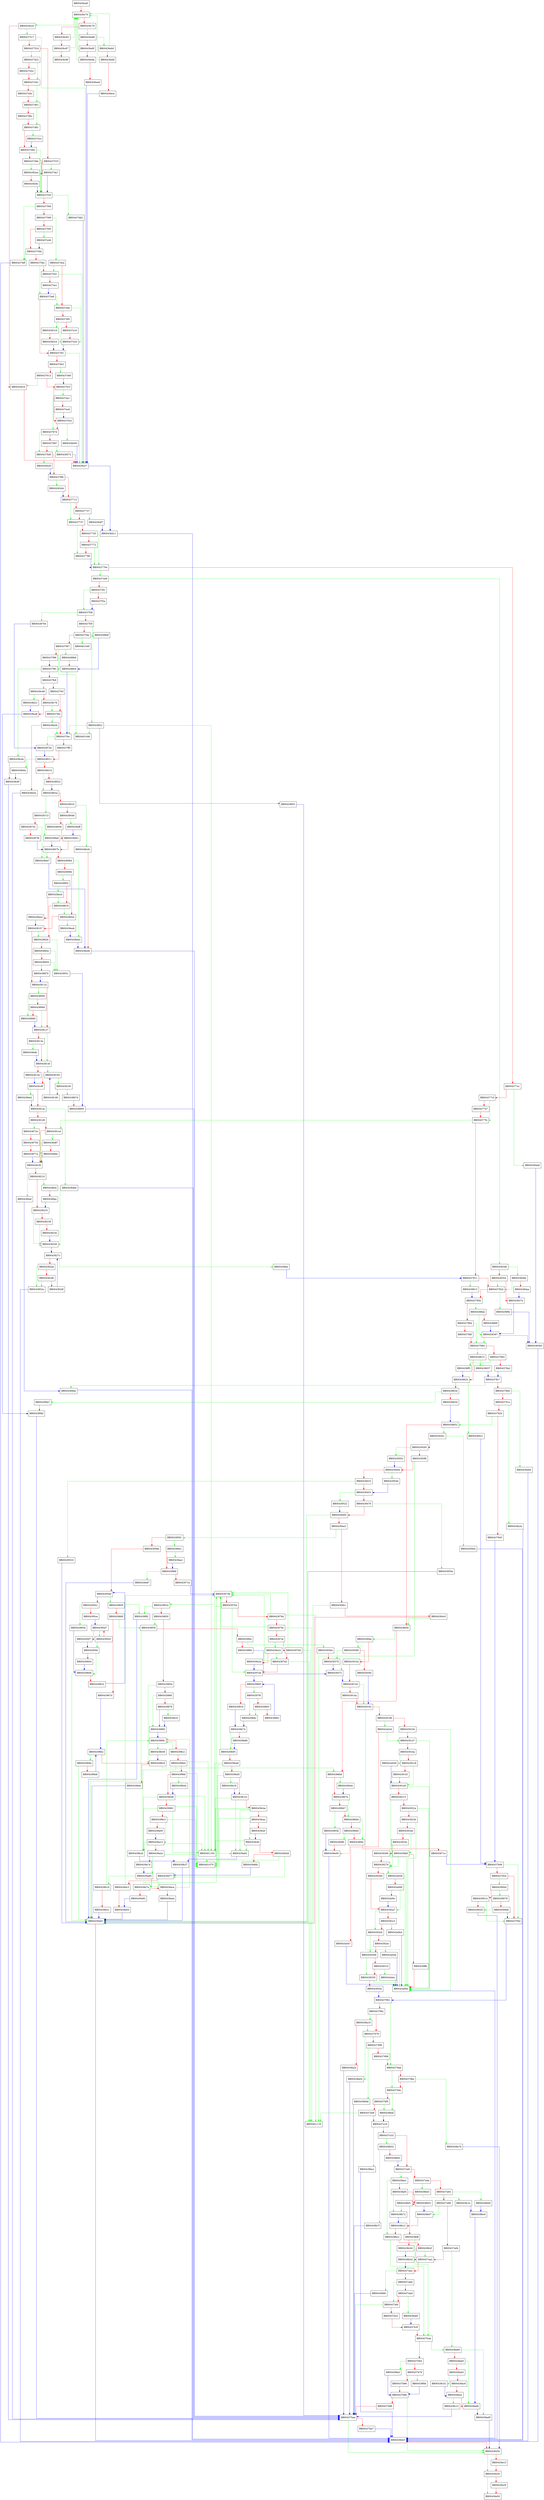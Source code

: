 digraph req_main {
  node [shape="box"];
  graph [splines=ortho];
  BB00436a40 -> BB00436c70 [color="red"];
  BB00436c70 -> BB00436cc0 [color="green"];
  BB00436c70 -> BB00436c79 [color="red"];
  BB00436c79 -> BB00436e88 [color="green"];
  BB00436c79 -> BB00436c82 [color="red"];
  BB00436c82 -> BB00436c70 [color="green"];
  BB00436c82 -> BB00436c87 [color="red"];
  BB00436c87 -> BB00436c70 [color="green"];
  BB00436c87 -> BB00436c8f [color="red"];
  BB00436cc0 -> BB00437517 [color="green"];
  BB00436cc0 -> BB00436ccf [color="red"];
  BB00436ccf -> BB00436ce7 [color="red"];
  BB00436ce7 -> BB00436d11 [color="blue"];
  BB00436d11 -> BB00436d2f [color="blue"];
  BB00436d2f -> BB00436d3b [color="red"];
  BB00436d3b -> BB00436e30 [color="green"];
  BB00436d3b -> BB00436e1f [color="red"];
  BB00436e1f -> BB00436e30 [color="red"];
  BB00436e30 -> BB00436e50 [color="green"];
  BB00436e30 -> BB00436e3f [color="red"];
  BB00436e3f -> BB00436e50 [color="red"];
  BB00436e88 -> BB00436eb0 [color="green"];
  BB00436e88 -> BB00436e8f [color="red"];
  BB00436e8f -> BB00436c70 [color="green"];
  BB00436e8f -> BB00436e9a [color="red"];
  BB00436e9a -> BB00436c70 [color="green"];
  BB00436e9a -> BB00436ea9 [color="red"];
  BB00436ea9 -> BB00436ce7 [color="blue"];
  BB00436eb0 -> BB00436c70 [color="green"];
  BB00436eb0 -> BB00436ebf [color="red"];
  BB00436ebf -> BB00436c70 [color="green"];
  BB00436ebf -> BB00436ece [color="red"];
  BB00436ece -> BB00436ce7 [color="blue"];
  BB00437517 -> BB00436ce7 [color="green"];
  BB00437517 -> BB00437524 [color="red"];
  BB00437524 -> BB00437d22 [color="green"];
  BB00437524 -> BB00437533 [color="red"];
  BB00437533 -> BB00437da7 [color="green"];
  BB00437533 -> BB0043753f [color="red"];
  BB0043753f -> BB00437db2 [color="green"];
  BB0043753f -> BB00437566 [color="red"];
  BB00437566 -> BB00437bff [color="green"];
  BB00437566 -> BB00437589 [color="red"];
  BB00437589 -> BB00437dca [color="green"];
  BB00437589 -> BB00437595 [color="red"];
  BB00437595 -> BB00437e46 [color="green"];
  BB00437595 -> BB0043759d [color="red"];
  BB0043759d -> BB00437bff [color="green"];
  BB0043759d -> BB004375bc [color="red"];
  BB004375bc -> BB004375e8 [color="green"];
  BB004375bc -> BB004375d1 [color="red"];
  BB004375d1 -> BB00436ce7 [color="green"];
  BB004375d1 -> BB004375e1 [color="red"];
  BB004375e1 -> BB004375e8 [color="blue"];
  BB004375e8 -> BB00437ddc [color="green"];
  BB004375e8 -> BB004375f1 [color="red"];
  BB004375f1 -> BB00436ce7 [color="green"];
  BB004375f1 -> BB00437601 [color="red"];
  BB00437601 -> BB00437e60 [color="green"];
  BB00437601 -> BB00437612 [color="red"];
  BB00437612 -> BB00436ccf [color="green"];
  BB00437612 -> BB0043761f [color="red"];
  BB0043761f -> BB00437ea1 [color="green"];
  BB0043761f -> BB0043762e [color="red"];
  BB0043762e -> BB00438400 [color="green"];
  BB0043762e -> BB0043767d [color="red"];
  BB0043767d -> BB004376d5 [color="green"];
  BB0043767d -> BB00437687 [color="red"];
  BB00437687 -> BB00438572 [color="green"];
  BB00437687 -> BB004376d5 [color="red"];
  BB004376d5 -> BB0043843f [color="green"];
  BB004376d5 -> BB004376fb [color="red"];
  BB004376fb -> BB004383d4 [color="green"];
  BB004376fb -> BB00437713 [color="red"];
  BB00437713 -> BB00437737 [color="green"];
  BB00437713 -> BB00437727 [color="red"];
  BB00437727 -> BB004384f7 [color="green"];
  BB00437727 -> BB00437737 [color="red"];
  BB00437737 -> BB00437789 [color="green"];
  BB00437737 -> BB00437745 [color="red"];
  BB00437745 -> BB00437794 [color="green"];
  BB00437745 -> BB00437772 [color="red"];
  BB00437772 -> BB00437794 [color="green"];
  BB00437772 -> BB00437789 [color="red"];
  BB00437789 -> BB00437794 [color="blue"];
  BB00437794 -> BB00437ee8 [color="green"];
  BB00437794 -> BB004377a1 [color="red"];
  BB004377a1 -> BB004384dd [color="green"];
  BB004377a1 -> BB004377cf [color="red"];
  BB004377cf -> BB004377fc [color="green"];
  BB004377cf -> BB004377e7 [color="red"];
  BB004377e7 -> BB004377fc [color="red"];
  BB004377fc -> BB004381e4 [color="green"];
  BB004377fc -> BB00437811 [color="red"];
  BB00437811 -> BB00438913 [color="green"];
  BB00437811 -> BB0043782d [color="red"];
  BB0043782d -> BB00438f9e [color="green"];
  BB0043782d -> BB0043785b [color="red"];
  BB0043785b -> BB004388ee [color="green"];
  BB0043785b -> BB00437864 [color="red"];
  BB00437864 -> BB00437884 [color="green"];
  BB00437864 -> BB0043786f [color="red"];
  BB0043786f -> BB00437884 [color="red"];
  BB00437884 -> BB00438615 [color="green"];
  BB00437884 -> BB00437893 [color="red"];
  BB00437893 -> BB00438ff3 [color="green"];
  BB00437893 -> BB004378a2 [color="red"];
  BB004378a2 -> BB004378c7 [color="blue"];
  BB004378c7 -> BB004384bb [color="green"];
  BB004378c7 -> BB004378e9 [color="red"];
  BB004378e9 -> BB00438a64 [color="green"];
  BB004378e9 -> BB0043791a [color="red"];
  BB0043791a -> BB00438a3a [color="green"];
  BB0043791a -> BB0043792d [color="red"];
  BB0043792d -> BB00438652 [color="green"];
  BB0043792d -> BB00437945 [color="red"];
  BB00437945 -> BB00437949 [color="blue"];
  BB00437949 -> BB0043795e [color="green"];
  BB00437949 -> BB00437954 [color="red"];
  BB00437954 -> BB0043900d [color="green"];
  BB00437954 -> BB0043795e [color="red"];
  BB0043795e -> BB00437961 [color="blue"];
  BB00437961 -> BB004379ab [color="green"];
  BB00437961 -> BB0043796c [color="red"];
  BB0043796c -> BB00438a16 [color="green"];
  BB0043796c -> BB00437978 [color="red"];
  BB00437978 -> BB00438a04 [color="green"];
  BB00437978 -> BB00437990 [color="red"];
  BB00437990 -> BB004389dd [color="green"];
  BB00437990 -> BB00437996 [color="red"];
  BB00437996 -> BB004379ab [color="red"];
  BB004379ab -> BB004379dc [color="green"];
  BB004379ab -> BB004379be [color="red"];
  BB004379be -> BB00438a7b [color="green"];
  BB004379be -> BB004379dc [color="red"];
  BB004379dc -> BB00438baf [color="green"];
  BB004379dc -> BB004379f5 [color="red"];
  BB004379f5 -> BB00438baf [color="green"];
  BB004379f5 -> BB00437a06 [color="red"];
  BB00437a06 -> BB00401118 [color="green"];
  BB00437a06 -> BB00437a16 [color="red"];
  BB00437a16 -> BB00438ba1 [color="green"];
  BB00437a16 -> BB00437a32 [color="red"];
  BB00437a32 -> BB00438b52 [color="green"];
  BB00437a32 -> BB00437a40 [color="red"];
  BB00437a40 -> BB00438ae1 [color="green"];
  BB00437a40 -> BB00437a4e [color="red"];
  BB00437a4e -> BB00438bd3 [color="green"];
  BB00437a4e -> BB00437a64 [color="red"];
  BB00437a64 -> BB00438bb9 [color="green"];
  BB00437a64 -> BB00437a86 [color="red"];
  BB00437a86 -> BB00438b07 [color="green"];
  BB00437a86 -> BB00437a94 [color="red"];
  BB00437a94 -> BB00438a99 [color="green"];
  BB00437a94 -> BB00437aa2 [color="red"];
  BB00437aa2 -> BB00437ab2 [color="red"];
  BB00437ab2 -> BB00439fd0 [color="green"];
  BB00437ab2 -> BB00437abb [color="red"];
  BB00437abb -> BB00437af4 [color="green"];
  BB00437abb -> BB00437add [color="red"];
  BB00437add -> BB00438a85 [color="green"];
  BB00437add -> BB00437af4 [color="red"];
  BB00437af4 -> BB00437bae [color="green"];
  BB00437af4 -> BB00437b22 [color="red"];
  BB00437b22 -> BB00437b3f [color="red"];
  BB00437b3f -> BB00437b4e [color="red"];
  BB00437b4e -> BB00438a99 [color="green"];
  BB00437b4e -> BB00437b64 [color="red"];
  BB00437b64 -> BB00439fa4 [color="green"];
  BB00437b64 -> BB00437b78 [color="red"];
  BB00437b78 -> BB00439f9a [color="green"];
  BB00437b78 -> BB00437b86 [color="red"];
  BB00437b86 -> BB00437b8b [color="red"];
  BB00437b8b -> BB00436d3b [color="green"];
  BB00437b8b -> BB00437b96 [color="red"];
  BB00437b96 -> BB00437bae [color="red"];
  BB00437bae -> BB00436d3b [color="green"];
  BB00437bae -> BB00437bb7 [color="red"];
  BB00437bb7 -> BB00436d2f [color="blue"];
  BB00437bff -> BB00436d2f [color="blue"];
  BB00437d22 -> BB00437d41 [color="green"];
  BB00437d22 -> BB00437d2c [color="red"];
  BB00437d2c -> BB00437d41 [color="red"];
  BB00437d41 -> BB00437d61 [color="green"];
  BB00437d41 -> BB00437d4c [color="red"];
  BB00437d4c -> BB00437d61 [color="red"];
  BB00437d61 -> BB00437d81 [color="green"];
  BB00437d61 -> BB00437d6c [color="red"];
  BB00437d6c -> BB00437d81 [color="red"];
  BB00437d81 -> BB00437e2c [color="green"];
  BB00437d81 -> BB00437d92 [color="red"];
  BB00437d92 -> BB0043753f [color="green"];
  BB00437d92 -> BB00437d9e [color="red"];
  BB00437d9e -> BB004382ea [color="green"];
  BB00437d9e -> BB00437da7 [color="red"];
  BB00437da7 -> BB0043753f [color="blue"];
  BB00437db2 -> BB00436ce7 [color="blue"];
  BB00437dca -> BB004375d1 [color="green"];
  BB00437dca -> BB00437ddc [color="red"];
  BB00437ddc -> BB00437e20 [color="green"];
  BB00437ddc -> BB00437df5 [color="red"];
  BB00437df5 -> BB00438318 [color="green"];
  BB00437df5 -> BB00437e10 [color="red"];
  BB00437e10 -> BB00437e20 [color="red"];
  BB00437e20 -> BB004375f1 [color="blue"];
  BB00437e2c -> BB00437d92 [color="blue"];
  BB00437e46 -> BB0043759d [color="blue"];
  BB00437e60 -> BB0043761f [color="blue"];
  BB00437ea1 -> BB0043767d [color="green"];
  BB00437ea1 -> BB00437ee0 [color="red"];
  BB00437ee0 -> BB0043762e [color="blue"];
  BB00437ee8 -> BB00438348 [color="green"];
  BB00437ee8 -> BB00437ef1 [color="red"];
  BB00437ef1 -> BB00437f36 [color="green"];
  BB00437ef1 -> BB00437f2a [color="red"];
  BB00437f2a -> BB00437f36 [color="blue"];
  BB00437f36 -> BB00438794 [color="green"];
  BB00437f36 -> BB00437f3f [color="red"];
  BB00437f3f -> BB004388df [color="green"];
  BB00437f3f -> BB00437f4e [color="red"];
  BB00437f4e -> BB00401040 [color="green"];
  BB00437f4e -> BB00438f22 [color="green"];
  BB00437f4e -> BB00437f67 [color="red"];
  BB00437f67 -> BB00401048 [color="green"];
  BB00437f67 -> BB004388b6 [color="green"];
  BB00437f67 -> BB00437f96 [color="red"];
  BB00437f96 -> BB00437f9c [color="blue"];
  BB00437f9c -> BB00438cda [color="green"];
  BB00437f9c -> BB00437fb9 [color="red"];
  BB00437fb9 -> BB00438c48 [color="green"];
  BB00437fb9 -> BB00437fcf [color="red"];
  BB00437fcf -> BB00437fdc [color="red"];
  BB00437fdc -> BB00438d26 [color="green"];
  BB00437fdc -> BB00437fec [color="red"];
  BB00437fec -> BB004387a5 [color="green"];
  BB00437fec -> BB00437ff5 [color="red"];
  BB00437ff5 -> BB00438011 [color="red"];
  BB00438011 -> BB00438e6a [color="green"];
  BB00438011 -> BB0043801d [color="red"];
  BB0043801d -> BB0043802a [color="green"];
  BB0043801d -> BB00438022 [color="red"];
  BB00438022 -> BB0043802a [color="blue"];
  BB0043802a -> BB004387c3 [color="green"];
  BB0043802a -> BB00438033 [color="red"];
  BB00438033 -> BB00438e2b [color="green"];
  BB00438033 -> BB00438048 [color="red"];
  BB00438048 -> BB00438eff [color="green"];
  BB00438048 -> BB00438056 [color="red"];
  BB00438056 -> BB00438061 [color="red"];
  BB00438061 -> BB0043807b [color="red"];
  BB0043807b -> BB00438ee7 [color="green"];
  BB0043807b -> BB00438084 [color="red"];
  BB00438084 -> BB00438eb2 [color="green"];
  BB00438084 -> BB0043809b [color="red"];
  BB0043809b -> BB00438802 [color="green"];
  BB0043809b -> BB004380a5 [color="red"];
  BB004380a5 -> BB00438eab [color="green"];
  BB004380a5 -> BB00438107 [color="red"];
  BB00438107 -> BB0043882b [color="green"];
  BB00438107 -> BB0043811b [color="red"];
  BB0043811b -> BB00438956 [color="green"];
  BB0043811b -> BB00438127 [color="red"];
  BB00438127 -> BB0043814f [color="green"];
  BB00438127 -> BB0043813a [color="red"];
  BB0043813a -> BB00438e8c [color="green"];
  BB0043813a -> BB0043814f [color="red"];
  BB0043814f -> BB00438183 [color="green"];
  BB0043814f -> BB0043815e [color="red"];
  BB0043815e -> BB0043818f [color="blue"];
  BB00438160 -> BB0043887d [color="green"];
  BB00438160 -> BB00438180 [color="red"];
  BB00438180 -> BB00438183 [color="blue"];
  BB00438183 -> BB00438160 [color="green"];
  BB00438183 -> BB0043818f [color="red"];
  BB0043818f -> BB00438de2 [color="green"];
  BB0043818f -> BB004381ac [color="red"];
  BB004381ac -> BB00438dbb [color="green"];
  BB004381ac -> BB004381d0 [color="red"];
  BB004381d0 -> BB0043872e [color="green"];
  BB004381d0 -> BB004381e4 [color="red"];
  BB004381e4 -> BB00438d87 [color="green"];
  BB004381e4 -> BB004381f0 [color="red"];
  BB004381f0 -> BB004384af [color="green"];
  BB004381f0 -> BB00438210 [color="red"];
  BB00438210 -> BB00438fcb [color="green"];
  BB00438210 -> BB00438233 [color="red"];
  BB00438233 -> BB00438258 [color="green"];
  BB00438233 -> BB00438238 [color="red"];
  BB00438238 -> BB00438258 [color="green"];
  BB00438238 -> BB0043823e [color="red"];
  BB0043823e -> BB00438258 [color="blue"];
  BB00438258 -> BB0043827c [color="blue"];
  BB0043827c -> BB00439fae [color="green"];
  BB0043827c -> BB004382ad [color="red"];
  BB004382ad -> BB0043852a [color="green"];
  BB004382ad -> BB004382d6 [color="red"];
  BB004382d6 -> BB0043852a [color="green"];
  BB004382d6 -> BB004382df [color="red"];
  BB004382df -> BB0043827c [color="blue"];
  BB004382ea -> BB0043753f [color="green"];
  BB004382ea -> BB004382fe [color="red"];
  BB004382fe -> BB0043753f [color="blue"];
  BB00438318 -> BB00437e20 [color="green"];
  BB00438318 -> BB00438324 [color="red"];
  BB00438324 -> BB004375f1 [color="blue"];
  BB00438348 -> BB0043846b [color="green"];
  BB00438348 -> BB00438354 [color="red"];
  BB00438354 -> BB0043782d [color="green"];
  BB00438354 -> BB0043837e [color="red"];
  BB0043837e -> BB00438387 [color="blue"];
  BB00438387 -> BB00437884 [color="green"];
  BB00438387 -> BB004383b0 [color="red"];
  BB004383b0 -> BB00436d2f [color="blue"];
  BB004383d4 -> BB00437713 [color="blue"];
  BB00438400 -> BB00436ce7 [color="blue"];
  BB0043843f -> BB004376fb [color="blue"];
  BB0043846b -> BB0043782d [color="green"];
  BB0043846b -> BB004384aa [color="red"];
  BB004384aa -> BB0043837e [color="blue"];
  BB004384af -> BB004384bb [color="blue"];
  BB004384bb -> BB00436d2f [color="blue"];
  BB004384dd -> BB004383b0 [color="blue"];
  BB004384f7 -> BB00436d11 [color="blue"];
  BB0043852a -> BB00436d2f [color="blue"];
  BB00438572 -> BB00436ce7 [color="blue"];
  BB00438615 -> BB00438937 [color="green"];
  BB00438615 -> BB00438624 [color="red"];
  BB00438624 -> BB00438921 [color="green"];
  BB00438624 -> BB00438634 [color="red"];
  BB00438634 -> BB004389a7 [color="green"];
  BB00438634 -> BB0043863d [color="red"];
  BB0043863d -> BB00438652 [color="blue"];
  BB00438652 -> BB004393b1 [color="green"];
  BB00438652 -> BB0043865e [color="red"];
  BB0043865e -> BB004390ee [color="green"];
  BB0043865e -> BB0043866d [color="red"];
  BB0043866d -> BB004390d4 [color="green"];
  BB0043866d -> BB0043867b [color="red"];
  BB0043867b -> BB004386d4 [color="green"];
  BB0043867b -> BB004386b7 [color="red"];
  BB004386b7 -> BB0043963b [color="green"];
  BB004386b7 -> BB004386d4 [color="red"];
  BB004386d4 -> BB004386fa [color="green"];
  BB004386d4 -> BB004386e0 [color="red"];
  BB004386e0 -> BB00438df6 [color="green"];
  BB004386e0 -> BB004386fa [color="red"];
  BB004386fa -> BB00438e09 [color="green"];
  BB004386fa -> BB0043871a [color="red"];
  BB0043871a -> BB00437949 [color="blue"];
  BB0043872e -> BB004381f0 [color="green"];
  BB0043872e -> BB00438759 [color="red"];
  BB00438759 -> BB00438d9c [color="green"];
  BB00438759 -> BB0043877a [color="red"];
  BB0043877a -> BB004381f0 [color="blue"];
  BB00438794 -> BB004387a5 [color="blue"];
  BB004387a5 -> BB00438011 [color="blue"];
  BB004387c3 -> BB00438fa6 [color="green"];
  BB004387c3 -> BB004387d1 [color="red"];
  BB004387d1 -> BB00438ee7 [color="green"];
  BB004387d1 -> BB004387f0 [color="red"];
  BB004387f0 -> BB0043807b [color="blue"];
  BB00438802 -> BB00438ecb [color="green"];
  BB00438802 -> BB00438819 [color="red"];
  BB00438819 -> BB004380a5 [color="green"];
  BB00438819 -> BB0043882b [color="red"];
  BB0043882b -> BB00439051 [color="green"];
  BB0043882b -> BB00438842 [color="red"];
  BB00438842 -> BB00439051 [color="green"];
  BB00438842 -> BB00438859 [color="red"];
  BB00438859 -> BB00439051 [color="green"];
  BB00438859 -> BB00438870 [color="red"];
  BB00438870 -> BB0043811b [color="blue"];
  BB0043887d -> BB00438895 [color="red"];
  BB00438895 -> BB00437bae [color="blue"];
  BB004388b6 -> BB00437f9c [color="green"];
  BB004388b6 -> BB004388c6 [color="red"];
  BB004388c6 -> BB00437fec [color="blue"];
  BB004388df -> BB004388c6 [color="blue"];
  BB004388ee -> BB00438387 [color="green"];
  BB004388ee -> BB004388f9 [color="red"];
  BB004388f9 -> BB00438387 [color="blue"];
  BB00438913 -> BB0043785b [color="blue"];
  BB00438921 -> BB00437949 [color="blue"];
  BB00438937 -> BB004378c7 [color="blue"];
  BB00438956 -> BB00438980 [color="green"];
  BB00438956 -> BB00438969 [color="red"];
  BB00438969 -> BB00438127 [color="green"];
  BB00438969 -> BB00438980 [color="red"];
  BB00438980 -> BB00438127 [color="blue"];
  BB004389a7 -> BB004389bf [color="red"];
  BB004389bf -> BB00437bae [color="blue"];
  BB004389dd -> BB00437bae [color="blue"];
  BB00438a04 -> BB00437bae [color="blue"];
  BB00438a16 -> BB00437978 [color="green"];
  BB00438a16 -> BB00438a2a [color="red"];
  BB00438a2a -> BB00437bae [color="blue"];
  BB00438a3a -> BB00436d2f [color="blue"];
  BB00438a64 -> BB00436d2f [color="blue"];
  BB00438a7b -> BB00436d3b [color="blue"];
  BB00438a85 -> BB00437b3f [color="blue"];
  BB00438a99 -> BB00438ad9 [color="green"];
  BB00438a99 -> BB00438ab0 [color="red"];
  BB00438ab0 -> BB00438ad6 [color="green"];
  BB00438ab0 -> BB00438ab5 [color="red"];
  BB00438ab5 -> BB00438c32 [color="green"];
  BB00438ab5 -> BB00438ac9 [color="red"];
  BB00438ac9 -> BB00438ace [color="red"];
  BB00438ace -> BB00438c12 [color="green"];
  BB00438ace -> BB00438ad6 [color="red"];
  BB00438ad6 -> BB00438ad9 [color="blue"];
  BB00438ad9 -> BB00436d3b [color="blue"];
  BB00438ae1 -> BB00438b21 [color="green"];
  BB00438ae1 -> BB00438af4 [color="red"];
  BB00438af4 -> BB00438b72 [color="green"];
  BB00438af4 -> BB00438b03 [color="red"];
  BB00438b03 -> BB00438b07 [color="blue"];
  BB00438b07 -> BB00438b12 [color="red"];
  BB00438b12 -> BB00438b21 [color="red"];
  BB00438b21 -> BB00437b4e [color="green"];
  BB00438b21 -> BB00438b2f [color="red"];
  BB00438b2f -> BB00437aa2 [color="green"];
  BB00438b2f -> BB00438b3d [color="red"];
  BB00438b3d -> BB00437ab2 [color="blue"];
  BB00438b52 -> BB00438b7f [color="green"];
  BB00438b52 -> BB00438b62 [color="red"];
  BB00438b62 -> BB00437a40 [color="blue"];
  BB00438b72 -> BB00438b12 [color="blue"];
  BB00438b7f -> BB00437bae [color="blue"];
  BB00438ba1 -> BB00436d2f [color="blue"];
  BB00438baf -> BB00437a16 [color="blue"];
  BB00438bb9 -> BB00438bc0 [color="blue"];
  BB00438bc0 -> BB00438ad6 [color="blue"];
  BB00438bd3 -> BB00438c3c [color="green"];
  BB00438bd3 -> BB00438bf1 [color="red"];
  BB00438bf1 -> BB00438b72 [color="green"];
  BB00438bf1 -> BB00438bff [color="red"];
  BB00438bff -> BB00437b4e [color="green"];
  BB00438bff -> BB00438c0d [color="red"];
  BB00438c0d -> BB00438b3d [color="blue"];
  BB00438c12 -> BB00437bae [color="blue"];
  BB00438c32 -> BB00438ace [color="blue"];
  BB00438c3c -> BB00438bc0 [color="blue"];
  BB00438c48 -> BB00438d1c [color="green"];
  BB00438c48 -> BB00438c78 [color="red"];
  BB00438c78 -> BB00437fdc [color="green"];
  BB00438c78 -> BB00438ca8 [color="red"];
  BB00438ca8 -> BB004389bf [color="blue"];
  BB00438cda -> BB00438cf0 [color="red"];
  BB00438cf0 -> BB00437bae [color="blue"];
  BB00438d1c -> BB00438ca8 [color="blue"];
  BB00438d26 -> BB00437fec [color="green"];
  BB00438d26 -> BB00438d3a [color="red"];
  BB00438d3a -> BB00437bae [color="blue"];
  BB00438d87 -> BB00438d9c [color="red"];
  BB00438d9c -> BB004381f0 [color="blue"];
  BB00438dbb -> BB00437bae [color="blue"];
  BB00438de2 -> BB004381ac [color="blue"];
  BB00438df6 -> BB00438e09 [color="red"];
  BB00438e09 -> BB00436d2f [color="blue"];
  BB00438e2b -> BB00438e46 [color="red"];
  BB00438e46 -> BB00437bae [color="blue"];
  BB00438e6a -> BB00438cf0 [color="blue"];
  BB00438e8c -> BB0043814f [color="blue"];
  BB00438eab -> BB00438eb2 [color="blue"];
  BB00438eb2 -> BB00438e46 [color="blue"];
  BB00438ecb -> BB00438819 [color="green"];
  BB00438ecb -> BB00438ee2 [color="red"];
  BB00438ee2 -> BB00438107 [color="blue"];
  BB00438ee7 -> BB00438e46 [color="blue"];
  BB00438eff -> BB00438061 [color="blue"];
  BB00438f22 -> BB00401100 [color="green"];
  BB00438f22 -> BB00401048 [color="green"];
  BB00438f22 -> BB00437fec [color="green"];
  BB00438f22 -> BB00438f55 [color="red"];
  BB00438f55 -> BB00437bae [color="blue"];
  BB00438f9e -> BB004383b0 [color="blue"];
  BB00438fa6 -> BB0043807b [color="blue"];
  BB00438fcb -> BB00438258 [color="green"];
  BB00438fcb -> BB00438fee [color="red"];
  BB00438fee -> BB00438233 [color="blue"];
  BB00438ff3 -> BB00438624 [color="blue"];
  BB0043900d -> BB00439078 [color="green"];
  BB0043900d -> BB00439014 [color="red"];
  BB00439014 -> BB0043795e [color="green"];
  BB00439014 -> BB00439029 [color="red"];
  BB00439029 -> BB00436d2f [color="blue"];
  BB00439051 -> BB00438895 [color="blue"];
  BB00439078 -> BB00439029 [color="green"];
  BB00439078 -> BB004390b6 [color="red"];
  BB004390b6 -> BB0043795e [color="blue"];
  BB004390d4 -> BB0043867b [color="blue"];
  BB004390ee -> BB00439389 [color="green"];
  BB004390ee -> BB0043910a [color="red"];
  BB0043910a -> BB0043937c [color="green"];
  BB0043910a -> BB0043912d [color="red"];
  BB0043912d -> BB00439162 [color="green"];
  BB0043912d -> BB0043914a [color="red"];
  BB0043914a -> BB00439162 [color="red"];
  BB00439162 -> BB0043a00e [color="green"];
  BB00439162 -> BB00439186 [color="red"];
  BB00439186 -> BB0043a02d [color="green"];
  BB00439186 -> BB00439194 [color="red"];
  BB00439194 -> BB0043a00e [color="green"];
  BB00439194 -> BB004391a7 [color="red"];
  BB004391a7 -> BB0043a00e [color="green"];
  BB004391a7 -> BB004391ba [color="red"];
  BB004391ba -> BB0043a049 [color="green"];
  BB004391ba -> BB004391c8 [color="red"];
  BB004391c8 -> BB004391e8 [color="green"];
  BB004391c8 -> BB004391d3 [color="red"];
  BB004391d3 -> BB004391e8 [color="red"];
  BB004391e8 -> BB0043a00e [color="green"];
  BB004391e8 -> BB00439215 [color="red"];
  BB00439215 -> BB0043a00e [color="green"];
  BB00439215 -> BB0043922a [color="red"];
  BB0043922a -> BB0043a00e [color="green"];
  BB0043922a -> BB0043923b [color="red"];
  BB0043923b -> BB0043a00e [color="green"];
  BB0043923b -> BB0043924e [color="red"];
  BB0043924e -> BB00439fe8 [color="green"];
  BB0043924e -> BB0043925e [color="red"];
  BB0043925e -> BB0043927b [color="green"];
  BB0043925e -> BB00439266 [color="red"];
  BB00439266 -> BB0043927b [color="red"];
  BB0043927b -> BB0043a059 [color="green"];
  BB0043927b -> BB00439284 [color="red"];
  BB00439284 -> BB004392a7 [color="red"];
  BB004392a7 -> BB004392e0 [color="green"];
  BB004392a7 -> BB004392c3 [color="red"];
  BB004392c3 -> BB0043a0b4 [color="green"];
  BB004392c3 -> BB004392e0 [color="red"];
  BB004392e0 -> BB00439306 [color="green"];
  BB004392e0 -> BB004392ec [color="red"];
  BB004392ec -> BB0043a0d4 [color="green"];
  BB004392ec -> BB00439306 [color="red"];
  BB00439306 -> BB00439330 [color="green"];
  BB00439306 -> BB00439310 [color="red"];
  BB00439310 -> BB0043a0ec [color="green"];
  BB00439310 -> BB00439330 [color="red"];
  BB00439330 -> BB0043a00e [color="green"];
  BB00439330 -> BB0043935a [color="red"];
  BB0043935a -> BB00437961 [color="blue"];
  BB0043936e -> BB00439379 [color="red"];
  BB00439379 -> BB0043937c [color="blue"];
  BB0043937c -> BB0043912d [color="blue"];
  BB00439389 -> BB00439379 [color="green"];
  BB00439389 -> BB0043939c [color="red"];
  BB0043939c -> BB00439162 [color="blue"];
  BB004393b1 -> BB00439564 [color="green"];
  BB004393b1 -> BB004393d5 [color="red"];
  BB004393d5 -> BB0043955c [color="green"];
  BB004393d5 -> BB004393fb [color="red"];
  BB004393fb -> BB00401118 [color="green"];
  BB004393fb -> BB0043940d [color="red"];
  BB0043940d -> BB0043954b [color="green"];
  BB0043940d -> BB00439433 [color="red"];
  BB00439433 -> BB00439533 [color="green"];
  BB00439433 -> BB00439453 [color="red"];
  BB00439453 -> BB00439522 [color="green"];
  BB00439453 -> BB00439479 [color="red"];
  BB00439479 -> BB0043950a [color="green"];
  BB00439479 -> BB00439495 [color="red"];
  BB00439495 -> BB004394d3 [color="green"];
  BB00439495 -> BB004394a3 [color="red"];
  BB004394a3 -> BB00439581 [color="green"];
  BB004394a3 -> BB004394b1 [color="red"];
  BB004394b1 -> BB004394d3 [color="green"];
  BB004394b1 -> BB004394c0 [color="red"];
  BB004394c0 -> BB0043865e [color="green"];
  BB004394c0 -> BB004394d3 [color="red"];
  BB004394d3 -> BB00436d2f [color="blue"];
  BB0043950a -> BB004394d3 [color="blue"];
  BB00439522 -> BB00439495 [color="blue"];
  BB00439533 -> BB004394d3 [color="blue"];
  BB0043954b -> BB00439453 [color="blue"];
  BB0043955c -> BB0043940d [color="blue"];
  BB00439564 -> BB00436d2f [color="blue"];
  BB00439581 -> BB004396e1 [color="green"];
  BB00439581 -> BB0043958d [color="red"];
  BB0043958d -> BB004395a0 [color="red"];
  BB004395a0 -> BB0043965f [color="green"];
  BB004395a0 -> BB004395b1 [color="red"];
  BB004395b1 -> BB0043965b [color="green"];
  BB004395b1 -> BB004395ce [color="red"];
  BB004395ce -> BB004395d7 [color="blue"];
  BB004395d3 -> BB004395fd [color="green"];
  BB004395d3 -> BB004395d7 [color="red"];
  BB004395d7 -> BB004395d3 [color="green"];
  BB004395d7 -> BB004395f7 [color="red"];
  BB004395f7 -> BB004395fd [color="blue"];
  BB004395fd -> BB0043960b [color="green"];
  BB004395fd -> BB00439604 [color="red"];
  BB00439604 -> BB0043960b [color="blue"];
  BB0043960b -> BB004394d3 [color="green"];
  BB0043960b -> BB00439632 [color="red"];
  BB00439632 -> BB004395a0 [color="blue"];
  BB0043963b -> BB00438e09 [color="blue"];
  BB0043965b -> BB0043960b [color="blue"];
  BB0043965f -> BB00439f82 [color="green"];
  BB0043965f -> BB0043966f [color="red"];
  BB0043966f -> BB00439f39 [color="green"];
  BB0043966f -> BB0043967d [color="red"];
  BB0043967d -> BB004396bc [color="blue"];
  BB0043968a -> BB004394d3 [color="green"];
  BB0043968a -> BB004396b8 [color="red"];
  BB004396b8 -> BB004396bc [color="blue"];
  BB004396bc -> BB0043968a [color="green"];
  BB004396bc -> BB004396c9 [color="red"];
  BB004396c9 -> BB0043866d [color="green"];
  BB004396c9 -> BB004396dc [color="red"];
  BB004396dc -> BB004394d3 [color="blue"];
  BB004396e1 -> BB00439ea1 [color="green"];
  BB004396e1 -> BB004396fb [color="red"];
  BB004396fb -> BB00439e87 [color="green"];
  BB004396fb -> BB0043971b [color="red"];
  BB0043971b -> BB0043973b [color="blue"];
  BB0043973b -> BB0043981b [color="green"];
  BB0043973b -> BB00439764 [color="red"];
  BB00439764 -> BB00401100 [color="green"];
  BB00439764 -> BB004397eb [color="green"];
  BB00439764 -> BB00439784 [color="red"];
  BB00439784 -> BB00401118 [color="green"];
  BB00439784 -> BB0043973b [color="green"];
  BB00439784 -> BB0043979c [color="red"];
  BB0043979c -> BB00401118 [color="green"];
  BB0043979c -> BB0043973b [color="green"];
  BB0043979c -> BB004397af [color="red"];
  BB004397af -> BB00439e24 [color="green"];
  BB004397af -> BB004397b9 [color="red"];
  BB004397b9 -> BB00401118 [color="green"];
  BB004397b9 -> BB0043973b [color="green"];
  BB004397b9 -> BB004397d2 [color="red"];
  BB004397d2 -> BB00401118 [color="green"];
  BB004397d2 -> BB0043973b [color="green"];
  BB004397d2 -> BB004397eb [color="red"];
  BB004397eb -> BB0043980f [color="blue"];
  BB004397f0 -> BB00439b6c [color="green"];
  BB004397f0 -> BB00439803 [color="red"];
  BB00439803 -> BB00439b6c [color="green"];
  BB00439803 -> BB0043980c [color="red"];
  BB0043980c -> BB0043980f [color="blue"];
  BB0043980f -> BB004397f0 [color="green"];
  BB0043980f -> BB00439816 [color="red"];
  BB00439816 -> BB00439b74 [color="blue"];
  BB0043981b -> BB00439f82 [color="green"];
  BB0043981b -> BB00439850 [color="red"];
  BB00439850 -> BB00439f39 [color="green"];
  BB00439850 -> BB0043985e [color="red"];
  BB0043985e -> BB004396c9 [color="green"];
  BB0043985e -> BB0043986f [color="red"];
  BB0043986f -> BB00439885 [color="green"];
  BB0043986f -> BB00439878 [color="red"];
  BB00439878 -> BB00439e33 [color="green"];
  BB00439878 -> BB00439885 [color="red"];
  BB00439885 -> BB0043989c [color="blue"];
  BB0043989c -> BB00439b58 [color="green"];
  BB0043989c -> BB004398c2 [color="red"];
  BB004398c2 -> BB0043989c [color="green"];
  BB004398c2 -> BB004398e4 [color="red"];
  BB004398e4 -> BB00401100 [color="green"];
  BB004398e4 -> BB00439b2d [color="green"];
  BB004398e4 -> BB004398fd [color="red"];
  BB004398fd -> BB00401070 [color="green"];
  BB004398fd -> BB00439b0d [color="green"];
  BB004398fd -> BB00439948 [color="red"];
  BB00439948 -> BB00401100 [color="green"];
  BB00439948 -> BB00439b2d [color="green"];
  BB00439948 -> BB00439961 [color="red"];
  BB00439961 -> BB00401070 [color="green"];
  BB00439961 -> BB00401100 [color="green"];
  BB00439961 -> BB00439b2d [color="green"];
  BB00439961 -> BB004399c3 [color="red"];
  BB004399c3 -> BB00401070 [color="green"];
  BB004399c3 -> BB00439a15 [color="green"];
  BB004399c3 -> BB00439a09 [color="red"];
  BB00439a09 -> BB00439a15 [color="blue"];
  BB00439a15 -> BB00401100 [color="green"];
  BB00439a15 -> BB00439b2d [color="green"];
  BB00439a15 -> BB00439a2e [color="red"];
  BB00439a2e -> BB00401070 [color="green"];
  BB00439a2e -> BB00439a80 [color="green"];
  BB00439a2e -> BB00439a74 [color="red"];
  BB00439a74 -> BB00439a80 [color="blue"];
  BB00439a80 -> BB00439b19 [color="green"];
  BB00439a80 -> BB00439ace [color="red"];
  BB00439ace -> BB0043989c [color="green"];
  BB00439ace -> BB00439aee [color="red"];
  BB00439aee -> BB004394d3 [color="blue"];
  BB00439b0d -> BB00439948 [color="blue"];
  BB00439b19 -> BB0043989c [color="green"];
  BB00439b19 -> BB00439b21 [color="red"];
  BB00439b21 -> BB004394d3 [color="blue"];
  BB00439b2d -> BB00439b37 [color="blue"];
  BB00439b37 -> BB004394d3 [color="blue"];
  BB00439b58 -> BB004396c9 [color="blue"];
  BB00439b6c -> BB00439b74 [color="blue"];
  BB00439b74 -> BB00439b95 [color="green"];
  BB00439b74 -> BB00439b86 [color="red"];
  BB00439b86 -> BB00439b95 [color="blue"];
  BB00439b95 -> BB0043973b [color="green"];
  BB00439b95 -> BB00439ba8 [color="red"];
  BB00439ba8 -> BB00401100 [color="green"];
  BB00439ba8 -> BB00439e62 [color="green"];
  BB00439ba8 -> BB00439bd5 [color="red"];
  BB00439bd5 -> BB00401070 [color="green"];
  BB00439bd5 -> BB00439e18 [color="green"];
  BB00439bd5 -> BB00439c1d [color="red"];
  BB00439c1d -> BB00401100 [color="green"];
  BB00439c1d -> BB00439e62 [color="green"];
  BB00439c1d -> BB00439c4a [color="red"];
  BB00439c4a -> BB00401070 [color="green"];
  BB00439c4a -> BB00401100 [color="green"];
  BB00439c4a -> BB00439e62 [color="green"];
  BB00439c4a -> BB00439cac [color="red"];
  BB00439cac -> BB00401070 [color="green"];
  BB00439cac -> BB00439cfb [color="green"];
  BB00439cac -> BB00439cef [color="red"];
  BB00439cef -> BB00439cfb [color="blue"];
  BB00439cfb -> BB00401100 [color="green"];
  BB00439cfb -> BB00439e62 [color="green"];
  BB00439cfb -> BB00439d28 [color="red"];
  BB00439d28 -> BB00401070 [color="green"];
  BB00439d28 -> BB00439d77 [color="green"];
  BB00439d28 -> BB00439d6b [color="red"];
  BB00439d6b -> BB00439d77 [color="blue"];
  BB00439d77 -> BB00439e7a [color="green"];
  BB00439d77 -> BB00439dc3 [color="red"];
  BB00439dc3 -> BB0043973b [color="green"];
  BB00439dc3 -> BB00439e03 [color="red"];
  BB00439e03 -> BB004394d3 [color="blue"];
  BB00439e18 -> BB00439c1d [color="blue"];
  BB00439e24 -> BB004397d2 [color="green"];
  BB00439e24 -> BB00439e2e [color="red"];
  BB00439e2e -> BB004397eb [color="blue"];
  BB00439e33 -> BB00439885 [color="blue"];
  BB00439e62 -> BB00439b37 [color="blue"];
  BB00439e7a -> BB0043973b [color="green"];
  BB00439e7a -> BB00439e82 [color="red"];
  BB00439e82 -> BB00439e03 [color="blue"];
  BB00439e87 -> BB004394d3 [color="blue"];
  BB00439ea1 -> BB004396fb [color="blue"];
  BB00439f39 -> BB004394d3 [color="green"];
  BB00439f39 -> BB00439f4c [color="red"];
  BB00439f4c -> BB0043936e [color="green"];
  BB00439f4c -> BB00439f68 [color="red"];
  BB00439f68 -> BB0043937c [color="blue"];
  BB00439f82 -> BB004394d3 [color="blue"];
  BB00439f9a -> BB00437b8b [color="blue"];
  BB00439fa4 -> BB00437b8b [color="blue"];
  BB00439fae -> BB00437811 [color="blue"];
  BB00439fd0 -> BB00437bae [color="blue"];
  BB00439fe8 -> BB0043927b [color="green"];
  BB00439fe8 -> BB00439ffb [color="red"];
  BB00439ffb -> BB0043a00e [color="red"];
  BB0043a00e -> BB00436d2f [color="blue"];
  BB0043a02d -> BB004391a7 [color="green"];
  BB0043a02d -> BB0043a047 [color="red"];
  BB0043a047 -> BB0043a00e [color="blue"];
  BB0043a049 -> BB004391e8 [color="blue"];
  BB0043a059 -> BB0043a00e [color="green"];
  BB0043a059 -> BB0043a089 [color="red"];
  BB0043a089 -> BB004392a7 [color="green"];
  BB0043a089 -> BB0043a09c [color="red"];
  BB0043a09c -> BB004392a7 [color="blue"];
  BB0043a0b4 -> BB0043a00e [color="blue"];
  BB0043a0d4 -> BB0043a00e [color="blue"];
  BB0043a0ec -> BB0043a00e [color="blue"];
}